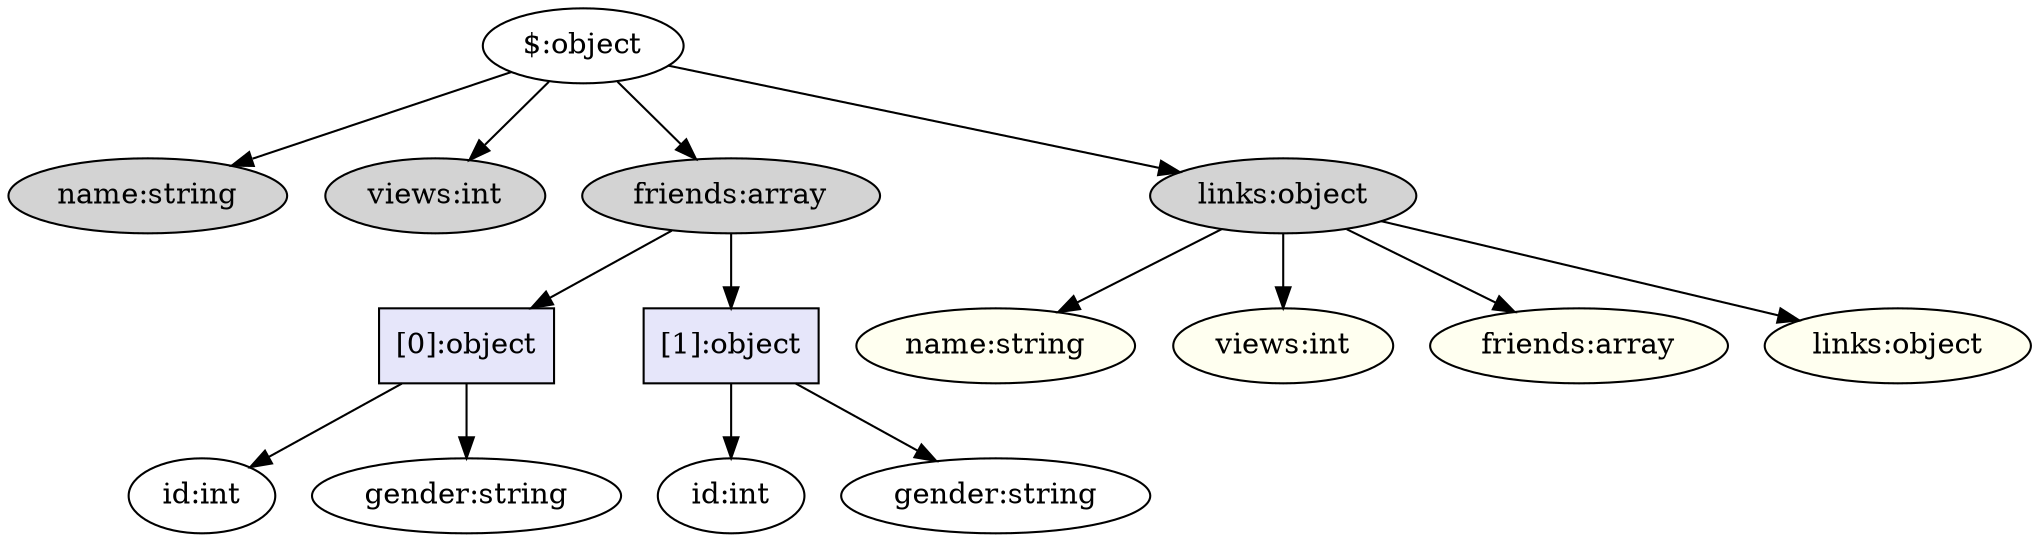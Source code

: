 digraph tree {
    root [label = "$:object"];
    name [label = "name:string",style = "filled"];
    views [label = "views:int",style = "filled"];
    friends [label = "friends:array",style = "filled"];
    links [label = "links:object",style = "filled"];
    links_name [label = "name:string",style = "filled",fillcolor = "ivory"];
    links_views [label = "views:int",style = "filled",fillcolor = "ivory"];
    links_friends [label = "friends:array",style = "filled",fillcolor = "ivory"];
    links_links [label = "links:object",style = "filled",fillcolor = "ivory"];
    friends_0 [label = "[0]:object", shape = box,style = "filled",fillcolor = "lavender"];
    friends_1 [label = "[1]:object", shape = box,style = "filled",fillcolor = "lavender"];
    f0_id [label = "id:int"];
    f0_gender [label = "gender:string"];
    f1_id [label = "id:int"];
    f1_gender [label = "gender:string"];
    root -> name
    root -> views
    root -> friends
    root -> links
    friends -> friends_0
    friends -> friends_1
    friends_0 -> f0_id
    friends_0 -> f0_gender
    friends_1 -> f1_id
    friends_1 -> f1_gender
    links -> links_name
    links -> links_views
    links -> links_friends
    links -> links_links
}
